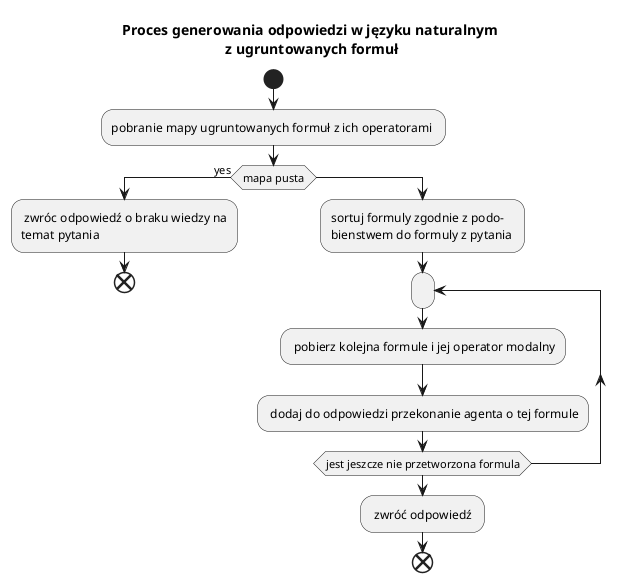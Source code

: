 @startuml

title Proces generowania odpowiedzi w języku naturalnym \nz ugruntowanych formuł
start
:pobranie mapy ugruntowanych formuł z ich operatorami ;
if (mapa pusta) then (yes)
    : zwróc odpowiedź o braku wiedzy na
    temat pytania;
    end
else
:sortuj formuly zgodnie z podo-
bienstwem do formuly z pytania ;
repeat:
    : pobierz kolejna formule i jej operator modalny;
    : dodaj do odpowiedzi przekonanie agenta o tej formule;

repeat while (jest jeszcze nie przetworzona formula)
: zwróć odpowiedź ;
end
@enduml